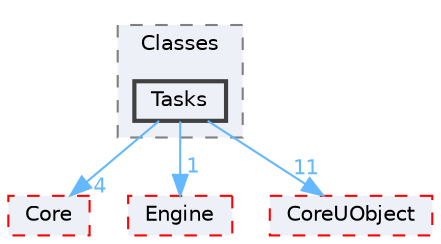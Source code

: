 digraph "Tasks"
{
 // INTERACTIVE_SVG=YES
 // LATEX_PDF_SIZE
  bgcolor="transparent";
  edge [fontname=Helvetica,fontsize=10,labelfontname=Helvetica,labelfontsize=10];
  node [fontname=Helvetica,fontsize=10,shape=box,height=0.2,width=0.4];
  compound=true
  subgraph clusterdir_8640667bcb117132328b07cd5294e8fd {
    graph [ bgcolor="#edf0f7", pencolor="grey50", label="Classes", fontname=Helvetica,fontsize=10 style="filled,dashed", URL="dir_8640667bcb117132328b07cd5294e8fd.html",tooltip=""]
  dir_aaf18ad5dc0d3076aefeaf85f3444a3b [label="Tasks", fillcolor="#edf0f7", color="grey25", style="filled,bold", URL="dir_aaf18ad5dc0d3076aefeaf85f3444a3b.html",tooltip=""];
  }
  dir_0e6cddcc9caa1238c7f3774224afaa45 [label="Core", fillcolor="#edf0f7", color="red", style="filled,dashed", URL="dir_0e6cddcc9caa1238c7f3774224afaa45.html",tooltip=""];
  dir_fdf6aa5c3cf3805bb958134448d60562 [label="Engine", fillcolor="#edf0f7", color="red", style="filled,dashed", URL="dir_fdf6aa5c3cf3805bb958134448d60562.html",tooltip=""];
  dir_4c499e5e32e2b4479ad7e552df73eeae [label="CoreUObject", fillcolor="#edf0f7", color="red", style="filled,dashed", URL="dir_4c499e5e32e2b4479ad7e552df73eeae.html",tooltip=""];
  dir_aaf18ad5dc0d3076aefeaf85f3444a3b->dir_0e6cddcc9caa1238c7f3774224afaa45 [headlabel="4", labeldistance=1.5 headhref="dir_001174_000266.html" href="dir_001174_000266.html" color="steelblue1" fontcolor="steelblue1"];
  dir_aaf18ad5dc0d3076aefeaf85f3444a3b->dir_4c499e5e32e2b4479ad7e552df73eeae [headlabel="11", labeldistance=1.5 headhref="dir_001174_000268.html" href="dir_001174_000268.html" color="steelblue1" fontcolor="steelblue1"];
  dir_aaf18ad5dc0d3076aefeaf85f3444a3b->dir_fdf6aa5c3cf3805bb958134448d60562 [headlabel="1", labeldistance=1.5 headhref="dir_001174_000366.html" href="dir_001174_000366.html" color="steelblue1" fontcolor="steelblue1"];
}
